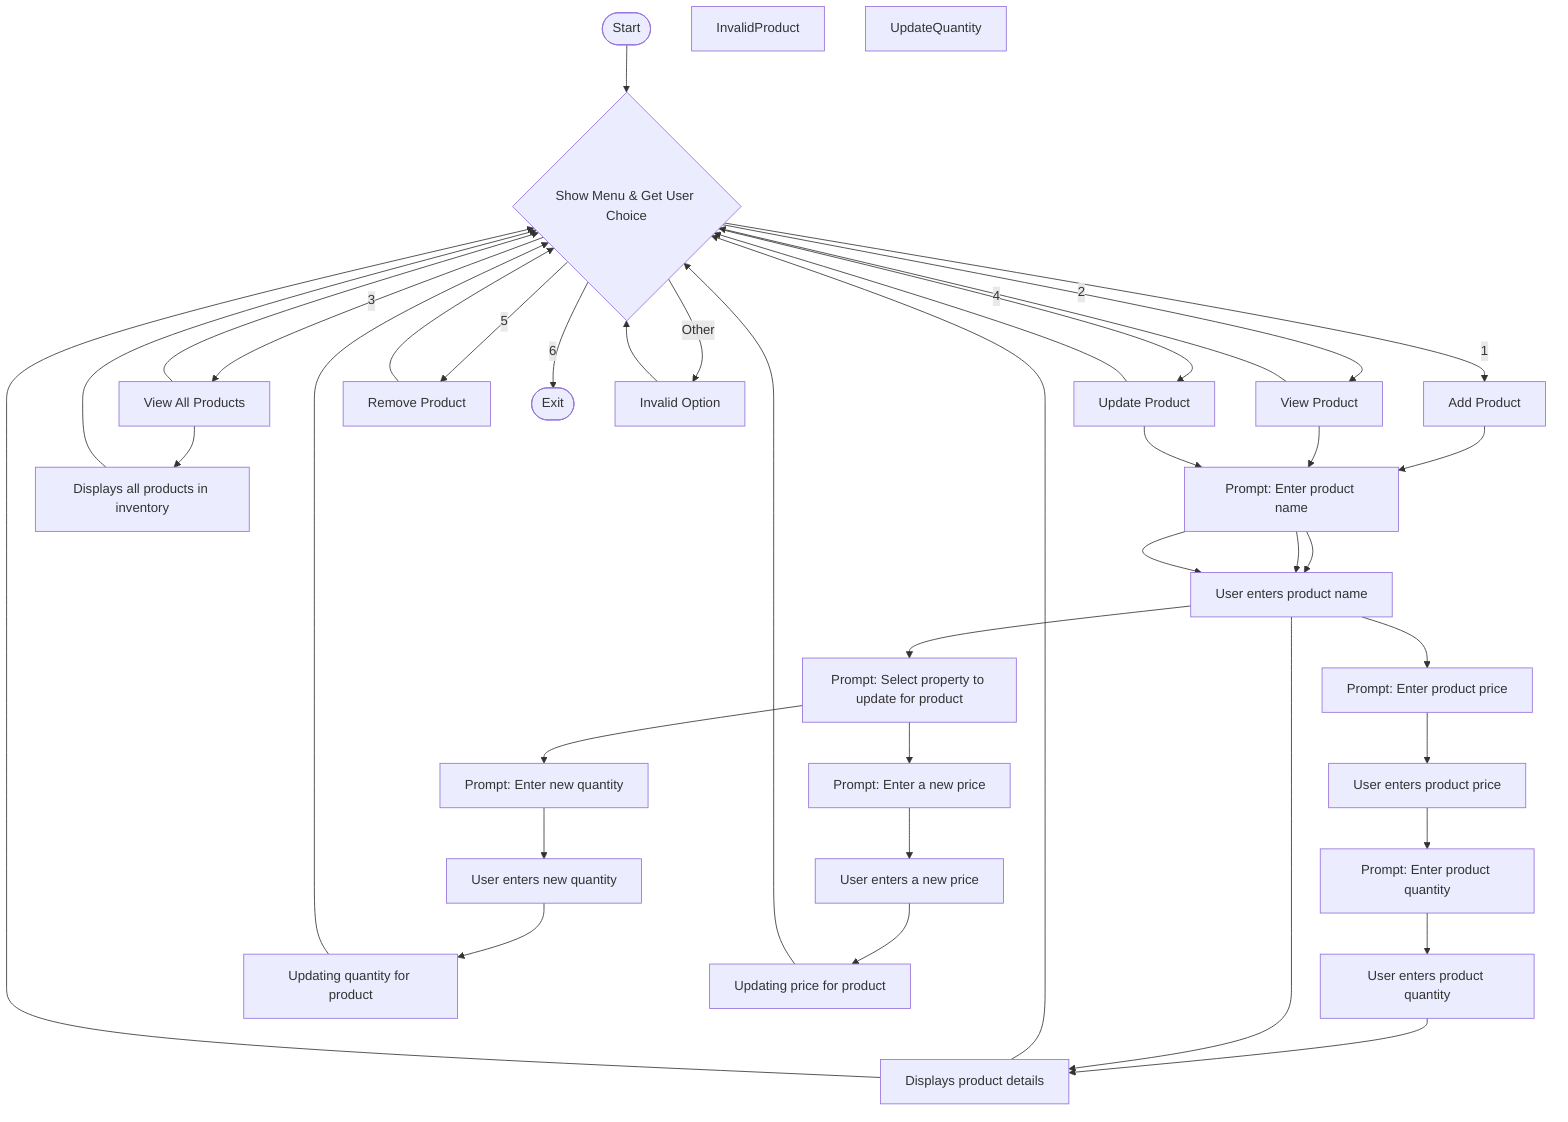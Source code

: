 flowchart TD
    Start([Start])
    Menu{Show Menu & Get User Choice}
    Add[Add Product]
    GetProductName[Prompt: Enter product name]
    SetProductName[User enters product name]
    GetProductPrice[Prompt: Enter product price]
    SetProductPrice[User enters product price]
    GetProductQty[Prompt: Enter product quantity]
    SetProductQty[User enters product quantity]
    ViewOne[View Product]
    DisplayProduct[Displays product details]
    DisplayProducts[Displays all products in inventory]
    InvalidProduct
    ViewAll[View All Products]
    Update[Update Product]
    UpdateProperty[Prompt: Select property to update for product]
    GetUpdateQty[Prompt: Enter new quantity]
    SetUpdateQty[User enters new quantity]
    UpdatedQtyMsg[Updating quantity for product]
    GetUpdatePrice[Prompt: Enter a new price]
    SetUpdatePrice[User enters a new price]
    UpdatedPriceMsg[Updating price for product]
    UpdateQty[UpdateQuantity]
    Remove["Remove Product"]
    Exit([Exit])
    Invalid[Invalid Option]

    Start --> Menu
    Menu -->|1| Add
    Add --> GetProductName --> SetProductName --> GetProductPrice --> SetProductPrice --> GetProductQty --> SetProductQty --> DisplayProduct --> Menu
    Menu -->|2| ViewOne
    ViewOne --> GetProductName --> SetProductName --> DisplayProduct --> Menu
    Menu -->|3| ViewAll
    ViewAll --> DisplayProducts --> Menu
    Menu -->|4| Update
    Update --> GetProductName --> SetProductName --> UpdateProperty
    UpdateProperty --> GetUpdateQty --> SetUpdateQty --> UpdatedQtyMsg --> Menu
    UpdateProperty --> GetUpdatePrice --> SetUpdatePrice --> UpdatedPriceMsg --> Menu
    Menu -->|5| Remove
    Menu -->|6| Exit
    Menu -->|Other| Invalid
  
    ViewOne --> Menu
    ViewAll --> Menu
    Update --> Menu
    Remove --> Menu
    Invalid --> Menu